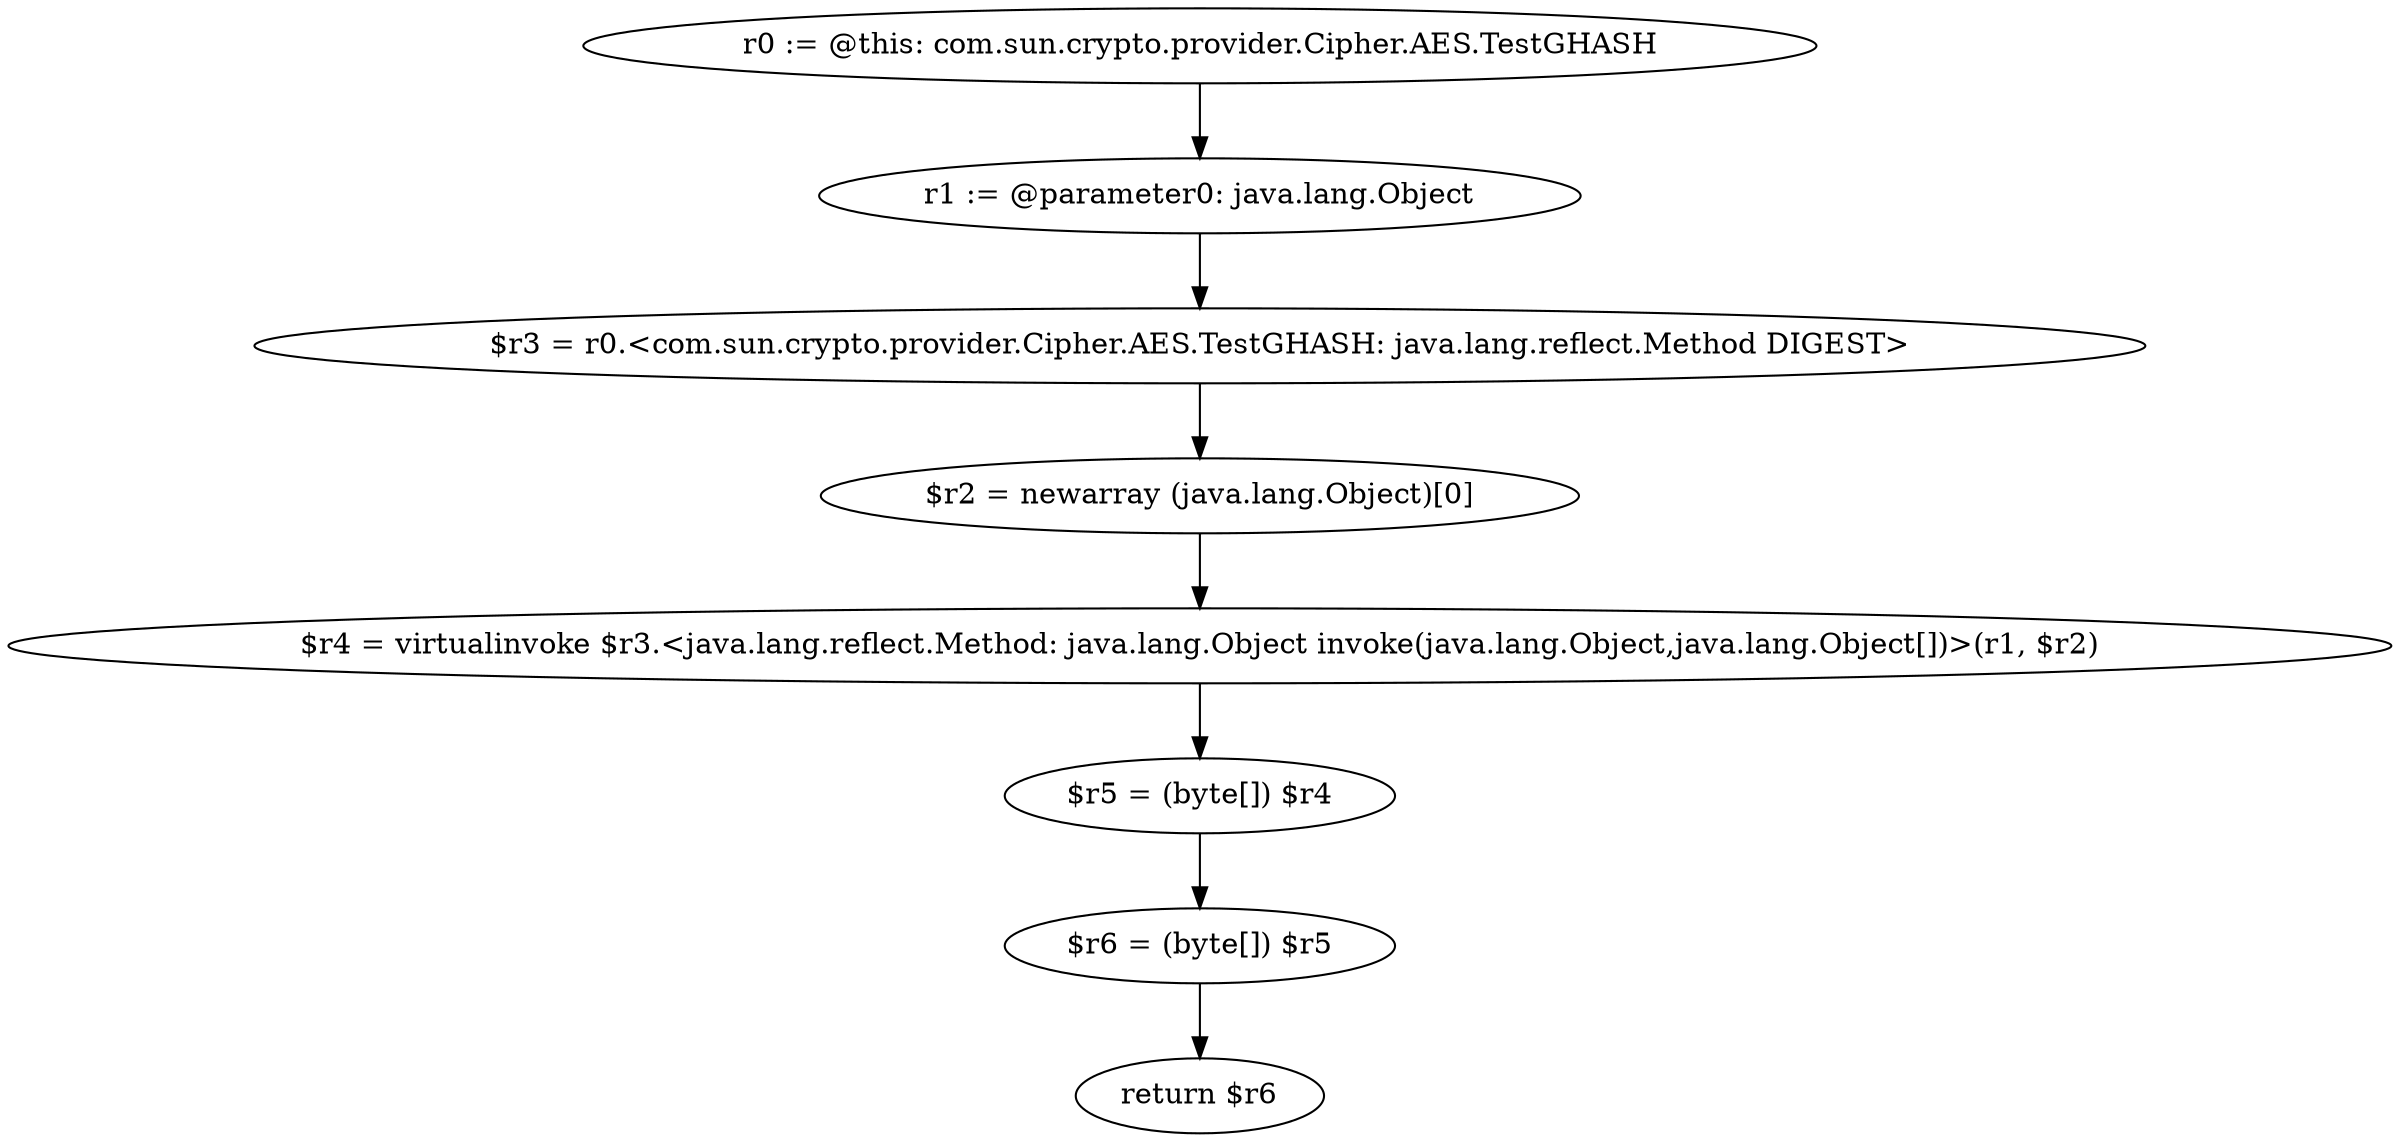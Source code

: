 digraph "unitGraph" {
    "r0 := @this: com.sun.crypto.provider.Cipher.AES.TestGHASH"
    "r1 := @parameter0: java.lang.Object"
    "$r3 = r0.<com.sun.crypto.provider.Cipher.AES.TestGHASH: java.lang.reflect.Method DIGEST>"
    "$r2 = newarray (java.lang.Object)[0]"
    "$r4 = virtualinvoke $r3.<java.lang.reflect.Method: java.lang.Object invoke(java.lang.Object,java.lang.Object[])>(r1, $r2)"
    "$r5 = (byte[]) $r4"
    "$r6 = (byte[]) $r5"
    "return $r6"
    "r0 := @this: com.sun.crypto.provider.Cipher.AES.TestGHASH"->"r1 := @parameter0: java.lang.Object";
    "r1 := @parameter0: java.lang.Object"->"$r3 = r0.<com.sun.crypto.provider.Cipher.AES.TestGHASH: java.lang.reflect.Method DIGEST>";
    "$r3 = r0.<com.sun.crypto.provider.Cipher.AES.TestGHASH: java.lang.reflect.Method DIGEST>"->"$r2 = newarray (java.lang.Object)[0]";
    "$r2 = newarray (java.lang.Object)[0]"->"$r4 = virtualinvoke $r3.<java.lang.reflect.Method: java.lang.Object invoke(java.lang.Object,java.lang.Object[])>(r1, $r2)";
    "$r4 = virtualinvoke $r3.<java.lang.reflect.Method: java.lang.Object invoke(java.lang.Object,java.lang.Object[])>(r1, $r2)"->"$r5 = (byte[]) $r4";
    "$r5 = (byte[]) $r4"->"$r6 = (byte[]) $r5";
    "$r6 = (byte[]) $r5"->"return $r6";
}
